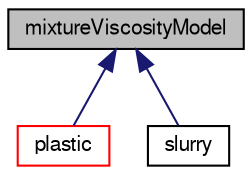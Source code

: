 digraph "mixtureViscosityModel"
{
  bgcolor="transparent";
  edge [fontname="FreeSans",fontsize="10",labelfontname="FreeSans",labelfontsize="10"];
  node [fontname="FreeSans",fontsize="10",shape=record];
  Node0 [label="mixtureViscosityModel",height=0.2,width=0.4,color="black", fillcolor="grey75", style="filled", fontcolor="black"];
  Node0 -> Node1 [dir="back",color="midnightblue",fontsize="10",style="solid",fontname="FreeSans"];
  Node1 [label="plastic",height=0.2,width=0.4,color="red",URL="$a31954.html",tooltip="Viscosity correction model for a generic power-law plastic. "];
  Node0 -> Node3 [dir="back",color="midnightblue",fontsize="10",style="solid",fontname="FreeSans"];
  Node3 [label="slurry",height=0.2,width=0.4,color="black",URL="$a31958.html",tooltip="Thomas&#39; viscosity correction for slurry. "];
}
